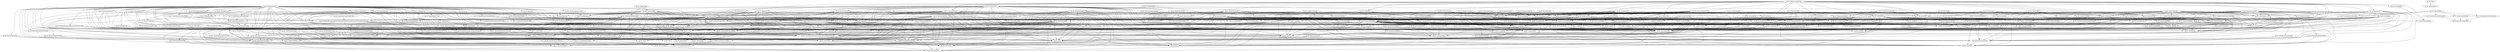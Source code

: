 digraph G { 
"fg_009: PrescriptionItem" -> "fg_008: MedicationItem"; 
"fg_011: ServiceResponse" -> "fg_010: MissionTripItem"; 
"fg_019: PatientEncounterItem" -> "fg_001: PatientItem"; 
"fg_020: dateUtils" -> "fg_019: PatientEncounterItem"; 
"fg_021: StringUtils" -> "fg_020: dateUtils"; 
"fg_022: IUser" -> "fg_002: IRole"; 
"fg_023: MissionItem" -> "fg_010: MissionTripItem"; 
"fg_024: ISessionService" -> "fg_025: CurrentUser"; 
"fg_024: ISessionService" -> "fg_011: ServiceResponse"; 
"fg_025: CurrentUser" -> "fg_002: IRole"; 
"fg_026: IConceptService" -> "fg_011: ServiceResponse"; 
"fg_026: IConceptService" -> "fg_008: MedicationItem"; 
"fg_027: IConfigureService" -> "fg_003: ISystemSetting"; 
"fg_027: IConfigureService" -> "fg_011: ServiceResponse"; 
"fg_028: IInventoryService" -> "fg_011: ServiceResponse"; 
"fg_028: IInventoryService" -> "fg_008: MedicationItem"; 
"fg_029: IMedicationService" -> "fg_011: ServiceResponse"; 
"fg_029: IMedicationService" -> "fg_009: PrescriptionItem"; 
"fg_029: IMedicationService" -> "fg_008: MedicationItem"; 
"fg_029: IMedicationService" -> "fg_007: MedicationAdministrationItem"; 
"fg_030: ResearchGraphDataModel" -> "fg_031: ResearchItemModel"; 
"fg_033: IResearchService" -> "fg_032: ResearchFilterItem"; 
"fg_033: IResearchService" -> "fg_011: ServiceResponse"; 
"fg_033: IResearchService" -> "fg_030: ResearchGraphDataModel"; 
"fg_034: ResearchResultSetItem" -> "fg_035: ResearchResultItem"; 
"fg_036: IRoleService" -> "fg_011: ServiceResponse"; 
"fg_036: IRoleService" -> "fg_002: IRole"; 
"fg_037: ISearchService" -> "fg_011: ServiceResponse"; 
"fg_038: TabItem" -> "fg_016: TabFieldItem"; 
"fg_039: EditViewModelPost" -> "fg_016: TabFieldItem"; 
"fg_039: EditViewModelPost" -> "fg_009: PrescriptionItem"; 
"fg_039: EditViewModelPost" -> "fg_014: ProblemItem"; 
"fg_040: IPhotoService" -> "fg_019: PatientEncounterItem"; 
"fg_040: IPhotoService" -> "fg_011: ServiceResponse"; 
"fg_040: IPhotoService" -> "fg_013: PhotoItem"; 
"fg_040: IPhotoService" -> "fg_039: EditViewModelPost"; 
"fg_041: AbstractMultiMap" -> "fg_021: StringUtils"; 
"fg_042: User,IMissionTeam,MissionTeam,IMissionTrip,MissionTrip" -> "fg_047: MissionCity"; 
"fg_042: User,IMissionTeam,MissionTeam,IMissionTrip,MissionTrip" -> "fg_045: Role"; 
"fg_042: User,IMissionTeam,MissionTeam,IMissionTrip,MissionTrip" -> "fg_044: IMissionCity"; 
"fg_042: User,IMissionTeam,MissionTeam,IMissionTrip,MissionTrip" -> "fg_022: IUser"; 
"fg_042: User,IMissionTeam,MissionTeam,IMissionTrip,MissionTrip" -> "fg_002: IRole"; 
"fg_044: IMissionCity" -> "fg_043: IMissionCountry"; 
"fg_045: Role" -> "fg_002: IRole"; 
"fg_046: MissionCountry" -> "fg_043: IMissionCountry"; 
"fg_047: MissionCity" -> "fg_046: MissionCountry"; 
"fg_047: MissionCity" -> "fg_044: IMissionCity"; 
"fg_047: MissionCity" -> "fg_043: IMissionCountry"; 
"fg_048: IUserService" -> "fg_049: UserItem"; 
"fg_048: IUserService" -> "fg_011: ServiceResponse"; 
"fg_048: IUserService" -> "fg_022: IUser"; 
"fg_048: IUserService" -> "fg_002: IRole"; 
"fg_050: ITabService" -> "fg_038: TabItem"; 
"fg_050: ITabService" -> "fg_016: TabFieldItem"; 
"fg_050: ITabService" -> "fg_011: ServiceResponse"; 
"fg_050: ITabService" -> "fg_051: TabFieldMultiMap"; 
"fg_051: TabFieldMultiMap" -> "fg_016: TabFieldItem"; 
"fg_051: TabFieldMultiMap" -> "fg_021: StringUtils"; 
"fg_051: TabFieldMultiMap" -> "fg_041: AbstractMultiMap"; 
"fg_052: VitalMultiMap" -> "fg_041: AbstractMultiMap"; 
"fg_053: IVitalService" -> "fg_017: VitalItem"; 
"fg_053: IVitalService" -> "fg_011: ServiceResponse"; 
"fg_053: IVitalService" -> "fg_052: VitalMultiMap"; 
"fg_055: IPatient,ChiefComplaint,Patient,PatientEncounter,IPatientEncounter,IChiefComplaint" -> "fg_058: PatientAgeClassification"; 
"fg_055: IPatient,ChiefComplaint,Patient,PatientEncounter,IPatientEncounter,IChiefComplaint" -> "fg_042: User,IMissionTeam,MissionTeam,IMissionTrip,MissionTrip"; 
"fg_055: IPatient,ChiefComplaint,Patient,PatientEncounter,IPatientEncounter,IChiefComplaint" -> "fg_054: IPatientAgeClassification"; 
"fg_055: IPatient,ChiefComplaint,Patient,PatientEncounter,IPatientEncounter,IChiefComplaint" -> "fg_056: IPhoto"; 
"fg_055: IPatient,ChiefComplaint,Patient,PatientEncounter,IPatientEncounter,IChiefComplaint" -> "fg_022: IUser"; 
"fg_055: IPatient,ChiefComplaint,Patient,PatientEncounter,IPatientEncounter,IChiefComplaint" -> "fg_057: Photo"; 
"fg_057: Photo" -> "fg_056: IPhoto"; 
"fg_058: PatientAgeClassification" -> "fg_054: IPatientAgeClassification"; 
"fg_061: IMissionTripService" -> "fg_042: User,IMissionTeam,MissionTeam,IMissionTrip,MissionTrip"; 
"fg_061: IMissionTripService" -> "fg_011: ServiceResponse"; 
"fg_061: IMissionTripService" -> "fg_059: TripItem"; 
"fg_061: IMissionTripService" -> "fg_060: TeamItem"; 
"fg_062: AllowedRoles" -> "fg_063: AllowedRolesAction"; 
"fg_063: AllowedRolesAction" -> "fg_048: IUserService"; 
"fg_063: AllowedRolesAction" -> "fg_002: IRole"; 
"fg_068: IMedicationInventory,Medication,MedicationInventory,IMedication" -> "fg_076: MedicationGenericStrength"; 
"fg_068: IMedicationInventory,Medication,MedicationInventory,IMedication" -> "fg_042: User,IMissionTeam,MissionTeam,IMissionTrip,MissionTrip"; 
"fg_068: IMedicationInventory,Medication,MedicationInventory,IMedication" -> "fg_073: IMedicationGenericStrength"; 
"fg_068: IMedicationInventory,Medication,MedicationInventory,IMedication" -> "fg_077: ConceptMedicationForm"; 
"fg_068: IMedicationInventory,Medication,MedicationInventory,IMedication" -> "fg_066: IConceptMedicationForm"; 
"fg_069: IPatientPrescription,PatientPrescriptionReplacement,PatientPrescription,IPatientPrescriptionReplacement" -> "fg_067: IPatientPrescriptionReplacementReason"; 
"fg_069: IPatientPrescription,PatientPrescriptionReplacement,PatientPrescription,IPatientPrescriptionReplacement" -> "fg_070: PatientPrescriptionReplacementReason"; 
"fg_069: IPatientPrescription,PatientPrescriptionReplacement,PatientPrescription,IPatientPrescriptionReplacement" -> "fg_078: ConceptPrescriptionAdministration"; 
"fg_069: IPatientPrescription,PatientPrescriptionReplacement,PatientPrescription,IPatientPrescriptionReplacement" -> "fg_042: User,IMissionTeam,MissionTeam,IMissionTrip,MissionTrip"; 
"fg_069: IPatientPrescription,PatientPrescriptionReplacement,PatientPrescription,IPatientPrescriptionReplacement" -> "fg_065: IConceptPrescriptionAdministration"; 
"fg_069: IPatientPrescription,PatientPrescriptionReplacement,PatientPrescription,IPatientPrescriptionReplacement" -> "fg_068: IMedicationInventory,Medication,MedicationInventory,IMedication"; 
"fg_069: IPatientPrescription,PatientPrescriptionReplacement,PatientPrescription,IPatientPrescriptionReplacement" -> "fg_055: IPatient,ChiefComplaint,Patient,PatientEncounter,IPatientEncounter,IChiefComplaint"; 
"fg_069: IPatientPrescription,PatientPrescriptionReplacement,PatientPrescription,IPatientPrescriptionReplacement" -> "fg_022: IUser"; 
"fg_070: PatientPrescriptionReplacementReason" -> "fg_067: IPatientPrescriptionReplacementReason"; 
"fg_073: IMedicationGenericStrength" -> "fg_072: IConceptMedicationUnit"; 
"fg_073: IMedicationGenericStrength" -> "fg_071: IMedicationGeneric"; 
"fg_074: ConceptMedicationUnit" -> "fg_072: IConceptMedicationUnit"; 
"fg_075: MedicationGeneric" -> "fg_071: IMedicationGeneric"; 
"fg_076: MedicationGenericStrength" -> "fg_072: IConceptMedicationUnit"; 
"fg_076: MedicationGenericStrength" -> "fg_074: ConceptMedicationUnit"; 
"fg_076: MedicationGenericStrength" -> "fg_073: IMedicationGenericStrength"; 
"fg_076: MedicationGenericStrength" -> "fg_075: MedicationGeneric"; 
"fg_076: MedicationGenericStrength" -> "fg_071: IMedicationGeneric"; 
"fg_077: ConceptMedicationForm" -> "fg_066: IConceptMedicationForm"; 
"fg_078: ConceptPrescriptionAdministration" -> "fg_065: IConceptPrescriptionAdministration"; 
"fg_081: ITab,ITabField,Tab,TabField" -> "fg_080: ITabFieldSize"; 
"fg_081: ITab,ITabField,Tab,TabField" -> "fg_086: TabFieldType"; 
"fg_081: ITab,ITabField,Tab,TabField" -> "fg_082: ITabFieldType"; 
"fg_081: ITab,ITabField,Tab,TabField" -> "fg_083: TabFieldSize"; 
"fg_083: TabFieldSize" -> "fg_080: ITabFieldSize"; 
"fg_084: IPatientEncounterTabField" -> "fg_081: ITab,ITabField,Tab,TabField"; 
"fg_084: IPatientEncounterTabField" -> "fg_042: User,IMissionTeam,MissionTeam,IMissionTrip,MissionTrip"; 
"fg_084: IPatientEncounterTabField" -> "fg_055: IPatient,ChiefComplaint,Patient,PatientEncounter,IPatientEncounter,IChiefComplaint"; 
"fg_085: PatientEncounterTabField" -> "fg_084: IPatientEncounterTabField"; 
"fg_085: PatientEncounterTabField" -> "fg_081: ITab,ITabField,Tab,TabField"; 
"fg_085: PatientEncounterTabField" -> "fg_042: User,IMissionTeam,MissionTeam,IMissionTrip,MissionTrip"; 
"fg_085: PatientEncounterTabField" -> "fg_055: IPatient,ChiefComplaint,Patient,PatientEncounter,IPatientEncounter,IChiefComplaint"; 
"fg_086: TabFieldType" -> "fg_082: ITabFieldType"; 
"fg_087: LogicDoer" -> "fg_020: dateUtils"; 
"fg_087: LogicDoer" -> "fg_055: IPatient,ChiefComplaint,Patient,PatientEncounter,IPatientEncounter,IChiefComplaint"; 
"fg_088: IPatientService" -> "fg_011: ServiceResponse"; 
"fg_088: IPatientService" -> "fg_001: PatientItem"; 
"fg_088: IPatientService" -> "fg_055: IPatient,ChiefComplaint,Patient,PatientEncounter,IPatientEncounter,IChiefComplaint"; 
"fg_089: ILoginAttempt" -> "fg_042: User,IMissionTeam,MissionTeam,IMissionTrip,MissionTrip"; 
"fg_089: ILoginAttempt" -> "fg_022: IUser"; 
"fg_090: IUserRepository" -> "fg_089: ILoginAttempt"; 
"fg_090: IUserRepository" -> "fg_022: IUser"; 
"fg_090: IUserRepository" -> "fg_002: IRole"; 
"fg_091: IPatientEncounterVital" -> "fg_079: IVital"; 
"fg_092: IResearchEncounter,IResearchEncounterVital,ResearchEncounter,ResearchEncounterVital" -> "fg_058: PatientAgeClassification"; 
"fg_092: IResearchEncounter,IResearchEncounterVital,ResearchEncounter,ResearchEncounterVital" -> "fg_079: IVital"; 
"fg_092: IResearchEncounter,IResearchEncounterVital,ResearchEncounter,ResearchEncounterVital" -> "fg_042: User,IMissionTeam,MissionTeam,IMissionTrip,MissionTrip"; 
"fg_092: IResearchEncounter,IResearchEncounterVital,ResearchEncounter,ResearchEncounterVital" -> "fg_054: IPatientAgeClassification"; 
"fg_092: IResearchEncounter,IResearchEncounterVital,ResearchEncounter,ResearchEncounterVital" -> "fg_069: IPatientPrescription,PatientPrescriptionReplacement,PatientPrescription,IPatientPrescriptionReplacement"; 
"fg_092: IResearchEncounter,IResearchEncounterVital,ResearchEncounter,ResearchEncounterVital" -> "fg_022: IUser"; 
"fg_092: IResearchEncounter,IResearchEncounterVital,ResearchEncounter,ResearchEncounterVital" -> "fg_055: IPatient,ChiefComplaint,Patient,PatientEncounter,IPatientEncounter,IChiefComplaint"; 
"fg_092: IResearchEncounter,IResearchEncounterVital,ResearchEncounter,ResearchEncounterVital" -> "fg_093: Vital"; 
"fg_093: Vital" -> "fg_079: IVital"; 
"fg_094: IEncounterService" -> "fg_084: IPatientEncounterTabField"; 
"fg_094: IEncounterService" -> "fg_019: PatientEncounterItem"; 
"fg_094: IEncounterService" -> "fg_085: PatientEncounterTabField"; 
"fg_094: IEncounterService" -> "fg_011: ServiceResponse"; 
"fg_094: IEncounterService" -> "fg_055: IPatient,ChiefComplaint,Patient,PatientEncounter,IPatientEncounter,IChiefComplaint"; 
"fg_095: IDataModelMapper" -> "fg_084: IPatientEncounterTabField"; 
"fg_095: IDataModelMapper" -> "fg_081: ITab,ITabField,Tab,TabField"; 
"fg_095: IDataModelMapper" -> "fg_073: IMedicationGenericStrength"; 
"fg_095: IDataModelMapper" -> "fg_044: IMissionCity"; 
"fg_095: IDataModelMapper" -> "fg_066: IConceptMedicationForm"; 
"fg_095: IDataModelMapper" -> "fg_043: IMissionCountry"; 
"fg_095: IDataModelMapper" -> "fg_071: IMedicationGeneric"; 
"fg_095: IDataModelMapper" -> "fg_055: IPatient,ChiefComplaint,Patient,PatientEncounter,IPatientEncounter,IChiefComplaint"; 
"fg_095: IDataModelMapper" -> "fg_022: IUser"; 
"fg_095: IDataModelMapper" -> "fg_091: IPatientEncounterVital"; 
"fg_095: IDataModelMapper" -> "fg_042: User,IMissionTeam,MissionTeam,IMissionTrip,MissionTrip"; 
"fg_095: IDataModelMapper" -> "fg_056: IPhoto"; 
"fg_095: IDataModelMapper" -> "fg_069: IPatientPrescription,PatientPrescriptionReplacement,PatientPrescription,IPatientPrescriptionReplacement"; 
"fg_095: IDataModelMapper" -> "fg_068: IMedicationInventory,Medication,MedicationInventory,IMedication"; 
"fg_095: IDataModelMapper" -> "fg_002: IRole"; 
"fg_096: SystemSetting" -> "fg_003: ISystemSetting"; 
"fg_097: PatientEncounterVital" -> "fg_079: IVital"; 
"fg_097: PatientEncounterVital" -> "fg_091: IPatientEncounterVital"; 
"fg_097: PatientEncounterVital" -> "fg_093: Vital"; 
"fg_098: PatientEncounterPhoto" -> "fg_099: IPatientEncounterPhoto"; 
"fg_100: ConceptMedicationGeneric" -> "fg_071: IMedicationGeneric"; 
"fg_101: ConceptMedicationGenericStrength" -> "fg_072: IConceptMedicationUnit"; 
"fg_101: ConceptMedicationGenericStrength" -> "fg_074: ConceptMedicationUnit"; 
"fg_101: ConceptMedicationGenericStrength" -> "fg_073: IMedicationGenericStrength"; 
"fg_101: ConceptMedicationGenericStrength" -> "fg_071: IMedicationGeneric"; 
"fg_101: ConceptMedicationGenericStrength" -> "fg_100: ConceptMedicationGeneric"; 
"fg_102: ConceptMedication" -> "fg_101: ConceptMedicationGenericStrength"; 
"fg_102: ConceptMedication" -> "fg_073: IMedicationGenericStrength"; 
"fg_102: ConceptMedication" -> "fg_077: ConceptMedicationForm"; 
"fg_102: ConceptMedication" -> "fg_066: IConceptMedicationForm"; 
"fg_102: ConceptMedication" -> "fg_068: IMedicationInventory,Medication,MedicationInventory,IMedication"; 
"fg_103: QueryProvider" -> "fg_047: MissionCity"; 
"fg_103: QueryProvider" -> "fg_046: MissionCountry"; 
"fg_103: QueryProvider" -> "fg_098: PatientEncounterPhoto"; 
"fg_103: QueryProvider" -> "fg_081: ITab,ITabField,Tab,TabField"; 
"fg_103: QueryProvider" -> "fg_074: ConceptMedicationUnit"; 
"fg_103: QueryProvider" -> "fg_096: SystemSetting"; 
"fg_103: QueryProvider" -> "fg_075: MedicationGeneric"; 
"fg_103: QueryProvider" -> "fg_055: IPatient,ChiefComplaint,Patient,PatientEncounter,IPatientEncounter,IChiefComplaint"; 
"fg_103: QueryProvider" -> "fg_057: Photo"; 
"fg_103: QueryProvider" -> "fg_093: Vital"; 
"fg_103: QueryProvider" -> "fg_092: IResearchEncounter,IResearchEncounterVital,ResearchEncounter,ResearchEncounterVital"; 
"fg_103: QueryProvider" -> "fg_058: PatientAgeClassification"; 
"fg_103: QueryProvider" -> "fg_070: PatientPrescriptionReplacementReason"; 
"fg_103: QueryProvider" -> "fg_102: ConceptMedication"; 
"fg_103: QueryProvider" -> "fg_085: PatientEncounterTabField"; 
"fg_103: QueryProvider" -> "fg_042: User,IMissionTeam,MissionTeam,IMissionTrip,MissionTrip"; 
"fg_103: QueryProvider" -> "fg_045: Role"; 
"fg_103: QueryProvider" -> "fg_077: ConceptMedicationForm"; 
"fg_103: QueryProvider" -> "fg_069: IPatientPrescription,PatientPrescriptionReplacement,PatientPrescription,IPatientPrescriptionReplacement"; 
"fg_103: QueryProvider" -> "fg_086: TabFieldType"; 
"fg_103: QueryProvider" -> "fg_097: PatientEncounterVital"; 
"fg_103: QueryProvider" -> "fg_068: IMedicationInventory,Medication,MedicationInventory,IMedication"; 
"fg_103: QueryProvider" -> "fg_083: TabFieldSize"; 
"fg_104: ConceptDiagnosis" -> "fg_105: IConceptDiagnosis"; 
"fg_106: IPatientRepository" -> "fg_054: IPatientAgeClassification"; 
"fg_106: IPatientRepository" -> "fg_055: IPatient,ChiefComplaint,Patient,PatientEncounter,IPatientEncounter,IChiefComplaint"; 
"fg_109: SessionService" -> "fg_048: IUserService"; 
"fg_109: SessionService" -> "fg_005: IPasswordEncryptor"; 
"fg_109: SessionService" -> "fg_024: ISessionService"; 
"fg_109: SessionService" -> "fg_025: CurrentUser"; 
"fg_109: SessionService" -> "fg_042: User,IMissionTeam,MissionTeam,IMissionTrip,MissionTrip"; 
"fg_109: SessionService" -> "fg_011: ServiceResponse"; 
"fg_109: SessionService" -> "fg_061: IMissionTripService"; 
"fg_109: SessionService" -> "fg_108: ISessionHelper"; 
"fg_109: SessionService" -> "fg_090: IUserRepository"; 
"fg_109: SessionService" -> "fg_095: IDataModelMapper"; 
"fg_109: SessionService" -> "fg_022: IUser"; 
"fg_110: IItemModelMapper" -> "fg_049: UserItem"; 
"fg_110: IItemModelMapper" -> "fg_017: VitalItem"; 
"fg_110: IItemModelMapper" -> "fg_019: PatientEncounterItem"; 
"fg_110: IItemModelMapper" -> "fg_009: PrescriptionItem"; 
"fg_110: IItemModelMapper" -> "fg_013: PhotoItem"; 
"fg_110: IItemModelMapper" -> "fg_012: NoteItem"; 
"fg_110: IItemModelMapper" -> "fg_001: PatientItem"; 
"fg_110: IItemModelMapper" -> "fg_014: ProblemItem"; 
"fg_110: IItemModelMapper" -> "fg_022: IUser"; 
"fg_110: IItemModelMapper" -> "fg_055: IPatient,ChiefComplaint,Patient,PatientEncounter,IPatientEncounter,IChiefComplaint"; 
"fg_110: IItemModelMapper" -> "fg_023: MissionItem"; 
"fg_110: IItemModelMapper" -> "fg_016: TabFieldItem"; 
"fg_110: IItemModelMapper" -> "fg_038: TabItem"; 
"fg_110: IItemModelMapper" -> "fg_042: User,IMissionTeam,MissionTeam,IMissionTrip,MissionTrip"; 
"fg_110: IItemModelMapper" -> "fg_006: CityItem"; 
"fg_110: IItemModelMapper" -> "fg_008: MedicationItem"; 
"fg_110: IItemModelMapper" -> "fg_010: MissionTripItem"; 
"fg_110: IItemModelMapper" -> "fg_059: TripItem"; 
"fg_110: IItemModelMapper" -> "fg_065: IConceptPrescriptionAdministration"; 
"fg_110: IItemModelMapper" -> "fg_060: TeamItem"; 
"fg_110: IItemModelMapper" -> "fg_015: SettingItem"; 
"fg_110: IItemModelMapper" -> "fg_068: IMedicationInventory,Medication,MedicationInventory,IMedication"; 
"fg_110: IItemModelMapper" -> "fg_007: MedicationAdministrationItem"; 
"fg_111: IMedicationRepository" -> "fg_072: IConceptMedicationUnit"; 
"fg_111: IMedicationRepository" -> "fg_066: IConceptMedicationForm"; 
"fg_111: IMedicationRepository" -> "fg_071: IMedicationGeneric"; 
"fg_111: IMedicationRepository" -> "fg_068: IMedicationInventory,Medication,MedicationInventory,IMedication"; 
"fg_112: IEncounterRepository" -> "fg_055: IPatient,ChiefComplaint,Patient,PatientEncounter,IPatientEncounter,IChiefComplaint"; 
"fg_113: IPrescriptionRepository" -> "fg_067: IPatientPrescriptionReplacementReason"; 
"fg_113: IPrescriptionRepository" -> "fg_069: IPatientPrescription,PatientPrescriptionReplacement,PatientPrescription,IPatientPrescriptionReplacement"; 
"fg_113: IPrescriptionRepository" -> "fg_065: IConceptPrescriptionAdministration"; 
"fg_114: IPhotoRepository" -> "fg_056: IPhoto"; 
"fg_114: IPhotoRepository" -> "fg_099: IPatientEncounterPhoto"; 
"fg_116: BCryptPasswordEncryptor" -> "fg_005: IPasswordEncryptor"; 
"fg_117: SendLocationDataTask" -> "fg_115: InternetConnectionUtil"; 
"fg_118: MaintainReverseSshTunnelTask" -> "fg_115: InternetConnectionUtil"; 
"fg_119: CheckInternetConnectionTask" -> "fg_115: InternetConnectionUtil"; 
"fg_120: UtilitiesModule" -> "fg_116: BCryptPasswordEncryptor"; 
"fg_120: UtilitiesModule" -> "fg_118: MaintainReverseSshTunnelTask"; 
"fg_120: UtilitiesModule" -> "fg_005: IPasswordEncryptor"; 
"fg_120: UtilitiesModule" -> "fg_117: SendLocationDataTask"; 
"fg_120: UtilitiesModule" -> "fg_119: CheckInternetConnectionTask"; 
"fg_123: LocaleUnitConverter" -> "fg_017: VitalItem"; 
"fg_123: LocaleUnitConverter" -> "fg_041: AbstractMultiMap"; 
"fg_123: LocaleUnitConverter" -> "fg_052: VitalMultiMap"; 
"fg_123: LocaleUnitConverter" -> "fg_001: PatientItem"; 
"fg_125: Feedback" -> "fg_124: IFeedback"; 
"fg_126: UserService" -> "fg_049: UserItem"; 
"fg_126: UserService" -> "fg_048: IUserService"; 
"fg_126: UserService" -> "fg_124: IFeedback"; 
"fg_126: UserService" -> "fg_021: StringUtils"; 
"fg_126: UserService" -> "fg_020: dateUtils"; 
"fg_126: UserService" -> "fg_022: IUser"; 
"fg_126: UserService" -> "fg_125: Feedback"; 
"fg_126: UserService" -> "fg_110: IItemModelMapper"; 
"fg_126: UserService" -> "fg_005: IPasswordEncryptor"; 
"fg_126: UserService" -> "fg_011: ServiceResponse"; 
"fg_126: UserService" -> "fg_069: IPatientPrescription,PatientPrescriptionReplacement,PatientPrescription,IPatientPrescriptionReplacement"; 
"fg_126: UserService" -> "fg_090: IUserRepository"; 
"fg_126: UserService" -> "fg_095: IDataModelMapper"; 
"fg_126: UserService" -> "fg_107: IRepository"; 
"fg_126: UserService" -> "fg_002: IRole"; 
"fg_127: InventoryService" -> "fg_128: InventoryExportItem"; 
"fg_127: InventoryService" -> "fg_020: dateUtils"; 
"fg_127: InventoryService" -> "fg_121: GsonFlattener"; 
"fg_127: InventoryService" -> "fg_111: IMedicationRepository"; 
"fg_127: InventoryService" -> "fg_028: IInventoryService"; 
"fg_127: InventoryService" -> "fg_022: IUser"; 
"fg_127: InventoryService" -> "fg_122: CSVWriterGson"; 
"fg_127: InventoryService" -> "fg_110: IItemModelMapper"; 
"fg_127: InventoryService" -> "fg_011: ServiceResponse"; 
"fg_127: InventoryService" -> "fg_008: MedicationItem"; 
"fg_127: InventoryService" -> "fg_090: IUserRepository"; 
"fg_127: InventoryService" -> "fg_095: IDataModelMapper"; 
"fg_127: InventoryService" -> "fg_068: IMedicationInventory,Medication,MedicationInventory,IMedication"; 
"fg_128: InventoryExportItem" -> "fg_008: MedicationItem"; 
"fg_129: SessionHelper" -> "fg_108: ISessionHelper"; 
"fg_130: VitalService" -> "fg_017: VitalItem"; 
"fg_130: VitalService" -> "fg_096: SystemSetting"; 
"fg_130: VitalService" -> "fg_003: ISystemSetting"; 
"fg_130: VitalService" -> "fg_123: LocaleUnitConverter"; 
"fg_130: VitalService" -> "fg_052: VitalMultiMap"; 
"fg_130: VitalService" -> "fg_103: QueryProvider"; 
"fg_130: VitalService" -> "fg_020: dateUtils"; 
"fg_130: VitalService" -> "fg_093: Vital"; 
"fg_130: VitalService" -> "fg_091: IPatientEncounterVital"; 
"fg_130: VitalService" -> "fg_079: IVital"; 
"fg_130: VitalService" -> "fg_110: IItemModelMapper"; 
"fg_130: VitalService" -> "fg_011: ServiceResponse"; 
"fg_130: VitalService" -> "fg_095: IDataModelMapper"; 
"fg_130: VitalService" -> "fg_107: IRepository"; 
"fg_130: VitalService" -> "fg_097: PatientEncounterVital"; 
"fg_130: VitalService" -> "fg_053: IVitalService"; 
"fg_131: TabService" -> "fg_084: IPatientEncounterTabField"; 
"fg_131: TabService" -> "fg_081: ITab,ITabField,Tab,TabField"; 
"fg_131: TabService" -> "fg_021: StringUtils"; 
"fg_131: TabService" -> "fg_103: QueryProvider"; 
"fg_131: TabService" -> "fg_020: dateUtils"; 
"fg_131: TabService" -> "fg_055: IPatient,ChiefComplaint,Patient,PatientEncounter,IPatientEncounter,IChiefComplaint"; 
"fg_131: TabService" -> "fg_051: TabFieldMultiMap"; 
"fg_131: TabService" -> "fg_080: ITabFieldSize"; 
"fg_131: TabService" -> "fg_016: TabFieldItem"; 
"fg_131: TabService" -> "fg_038: TabItem"; 
"fg_131: TabService" -> "fg_050: ITabService"; 
"fg_131: TabService" -> "fg_110: IItemModelMapper"; 
"fg_131: TabService" -> "fg_085: PatientEncounterTabField"; 
"fg_131: TabService" -> "fg_011: ServiceResponse"; 
"fg_131: TabService" -> "fg_086: TabFieldType"; 
"fg_131: TabService" -> "fg_082: ITabFieldType"; 
"fg_131: TabService" -> "fg_095: IDataModelMapper"; 
"fg_131: TabService" -> "fg_107: IRepository"; 
"fg_131: TabService" -> "fg_083: TabFieldSize"; 
"fg_132: SearchService" -> "fg_047: MissionCity"; 
"fg_132: SearchService" -> "fg_019: PatientEncounterItem"; 
"fg_132: SearchService" -> "fg_003: ISystemSetting"; 
"fg_132: SearchService" -> "fg_021: StringUtils"; 
"fg_132: SearchService" -> "fg_123: LocaleUnitConverter"; 
"fg_132: SearchService" -> "fg_103: QueryProvider"; 
"fg_132: SearchService" -> "fg_044: IMissionCity"; 
"fg_132: SearchService" -> "fg_043: IMissionCountry"; 
"fg_132: SearchService" -> "fg_001: PatientItem"; 
"fg_132: SearchService" -> "fg_055: IPatient,ChiefComplaint,Patient,PatientEncounter,IPatientEncounter,IChiefComplaint"; 
"fg_132: SearchService" -> "fg_113: IPrescriptionRepository"; 
"fg_132: SearchService" -> "fg_112: IEncounterRepository"; 
"fg_132: SearchService" -> "fg_042: User,IMissionTeam,MissionTeam,IMissionTrip,MissionTrip"; 
"fg_132: SearchService" -> "fg_006: CityItem"; 
"fg_132: SearchService" -> "fg_054: IPatientAgeClassification"; 
"fg_132: SearchService" -> "fg_037: ISearchService"; 
"fg_132: SearchService" -> "fg_133: QueryHelper"; 
"fg_132: SearchService" -> "fg_096: SystemSetting"; 
"fg_132: SearchService" -> "fg_009: PrescriptionItem"; 
"fg_132: SearchService" -> "fg_052: VitalMultiMap"; 
"fg_132: SearchService" -> "fg_028: IInventoryService"; 
"fg_132: SearchService" -> "fg_022: IUser"; 
"fg_132: SearchService" -> "fg_091: IPatientEncounterVital"; 
"fg_132: SearchService" -> "fg_105: IConceptDiagnosis"; 
"fg_132: SearchService" -> "fg_104: ConceptDiagnosis"; 
"fg_132: SearchService" -> "fg_110: IItemModelMapper"; 
"fg_132: SearchService" -> "fg_011: ServiceResponse"; 
"fg_132: SearchService" -> "fg_008: MedicationItem"; 
"fg_132: SearchService" -> "fg_056: IPhoto"; 
"fg_132: SearchService" -> "fg_069: IPatientPrescription,PatientPrescriptionReplacement,PatientPrescription,IPatientPrescriptionReplacement"; 
"fg_132: SearchService" -> "fg_106: IPatientRepository"; 
"fg_132: SearchService" -> "fg_015: SettingItem"; 
"fg_132: SearchService" -> "fg_107: IRepository"; 
"fg_132: SearchService" -> "fg_068: IMedicationInventory,Medication,MedicationInventory,IMedication"; 
"fg_133: QueryHelper" -> "fg_047: MissionCity"; 
"fg_133: QueryHelper" -> "fg_044: IMissionCity"; 
"fg_133: QueryHelper" -> "fg_103: QueryProvider"; 
"fg_133: QueryHelper" -> "fg_107: IRepository"; 
"fg_133: QueryHelper" -> "fg_097: PatientEncounterVital"; 
"fg_133: QueryHelper" -> "fg_055: IPatient,ChiefComplaint,Patient,PatientEncounter,IPatientEncounter,IChiefComplaint"; 
"fg_133: QueryHelper" -> "fg_091: IPatientEncounterVital"; 
"fg_134: RoleService" -> "fg_036: IRoleService"; 
"fg_134: RoleService" -> "fg_011: ServiceResponse"; 
"fg_134: RoleService" -> "fg_090: IUserRepository"; 
"fg_134: RoleService" -> "fg_002: IRole"; 
"fg_136: ResearchService" -> "fg_032: ResearchFilterItem"; 
"fg_136: ResearchService" -> "fg_035: ResearchResultItem"; 
"fg_136: ResearchService" -> "fg_021: StringUtils"; 
"fg_136: ResearchService" -> "fg_043: IMissionCountry"; 
"fg_136: ResearchService" -> "fg_103: QueryProvider"; 
"fg_136: ResearchService" -> "fg_044: IMissionCity"; 
"fg_136: ResearchService" -> "fg_020: dateUtils"; 
"fg_136: ResearchService" -> "fg_055: IPatient,ChiefComplaint,Patient,PatientEncounter,IPatientEncounter,IChiefComplaint"; 
"fg_136: ResearchService" -> "fg_122: CSVWriterGson"; 
"fg_136: ResearchService" -> "fg_093: Vital"; 
"fg_136: ResearchService" -> "fg_092: IResearchEncounter,IResearchEncounterVital,ResearchEncounter,ResearchEncounterVital"; 
"fg_136: ResearchService" -> "fg_034: ResearchResultSetItem"; 
"fg_136: ResearchService" -> "fg_042: User,IMissionTeam,MissionTeam,IMissionTrip,MissionTrip"; 
"fg_136: ResearchService" -> "fg_085: PatientEncounterTabField"; 
"fg_136: ResearchService" -> "fg_135: ResearchExportItem"; 
"fg_136: ResearchService" -> "fg_087: LogicDoer"; 
"fg_136: ResearchService" -> "fg_084: IPatientEncounterTabField"; 
"fg_136: ResearchService" -> "fg_081: ITab,ITabField,Tab,TabField"; 
"fg_136: ResearchService" -> "fg_121: GsonFlattener"; 
"fg_136: ResearchService" -> "fg_079: IVital"; 
"fg_136: ResearchService" -> "fg_011: ServiceResponse"; 
"fg_136: ResearchService" -> "fg_069: IPatientPrescription,PatientPrescriptionReplacement,PatientPrescription,IPatientPrescriptionReplacement"; 
"fg_136: ResearchService" -> "fg_033: IResearchService"; 
"fg_136: ResearchService" -> "fg_107: IRepository"; 
"fg_136: ResearchService" -> "fg_068: IMedicationInventory,Medication,MedicationInventory,IMedication"; 
"fg_137: PhotoService" -> "fg_040: IPhotoService"; 
"fg_137: PhotoService" -> "fg_019: PatientEncounterItem"; 
"fg_137: PhotoService" -> "fg_013: PhotoItem"; 
"fg_137: PhotoService" -> "fg_021: StringUtils"; 
"fg_137: PhotoService" -> "fg_099: IPatientEncounterPhoto"; 
"fg_137: PhotoService" -> "fg_001: PatientItem"; 
"fg_137: PhotoService" -> "fg_114: IPhotoRepository"; 
"fg_137: PhotoService" -> "fg_055: IPatient,ChiefComplaint,Patient,PatientEncounter,IPatientEncounter,IChiefComplaint"; 
"fg_137: PhotoService" -> "fg_110: IItemModelMapper"; 
"fg_137: PhotoService" -> "fg_011: ServiceResponse"; 
"fg_137: PhotoService" -> "fg_039: EditViewModelPost"; 
"fg_137: PhotoService" -> "fg_056: IPhoto"; 
"fg_137: PhotoService" -> "fg_087: LogicDoer"; 
"fg_137: PhotoService" -> "fg_106: IPatientRepository"; 
"fg_138: PatientService" -> "fg_110: IItemModelMapper"; 
"fg_138: PatientService" -> "fg_011: ServiceResponse"; 
"fg_138: PatientService" -> "fg_054: IPatientAgeClassification"; 
"fg_138: PatientService" -> "fg_021: StringUtils"; 
"fg_138: PatientService" -> "fg_056: IPhoto"; 
"fg_138: PatientService" -> "fg_106: IPatientRepository"; 
"fg_138: PatientService" -> "fg_103: QueryProvider"; 
"fg_138: PatientService" -> "fg_001: PatientItem"; 
"fg_138: PatientService" -> "fg_095: IDataModelMapper"; 
"fg_138: PatientService" -> "fg_088: IPatientService"; 
"fg_138: PatientService" -> "fg_055: IPatient,ChiefComplaint,Patient,PatientEncounter,IPatientEncounter,IChiefComplaint"; 
"fg_139: MissionTripService" -> "fg_047: MissionCity"; 
"fg_139: MissionTripService" -> "fg_046: MissionCountry"; 
"fg_139: MissionTripService" -> "fg_021: StringUtils"; 
"fg_139: MissionTripService" -> "fg_061: IMissionTripService"; 
"fg_139: MissionTripService" -> "fg_043: IMissionCountry"; 
"fg_139: MissionTripService" -> "fg_103: QueryProvider"; 
"fg_139: MissionTripService" -> "fg_044: IMissionCity"; 
"fg_139: MissionTripService" -> "fg_022: IUser"; 
"fg_139: MissionTripService" -> "fg_023: MissionItem"; 
"fg_139: MissionTripService" -> "fg_110: IItemModelMapper"; 
"fg_139: MissionTripService" -> "fg_042: User,IMissionTeam,MissionTeam,IMissionTrip,MissionTrip"; 
"fg_139: MissionTripService" -> "fg_006: CityItem"; 
"fg_139: MissionTripService" -> "fg_011: ServiceResponse"; 
"fg_139: MissionTripService" -> "fg_010: MissionTripItem"; 
"fg_139: MissionTripService" -> "fg_090: IUserRepository"; 
"fg_139: MissionTripService" -> "fg_059: TripItem"; 
"fg_139: MissionTripService" -> "fg_095: IDataModelMapper"; 
"fg_139: MissionTripService" -> "fg_060: TeamItem"; 
"fg_139: MissionTripService" -> "fg_107: IRepository"; 
"fg_140: MedicationService" -> "fg_072: IConceptMedicationUnit"; 
"fg_140: MedicationService" -> "fg_009: PrescriptionItem"; 
"fg_140: MedicationService" -> "fg_073: IMedicationGenericStrength"; 
"fg_140: MedicationService" -> "fg_021: StringUtils"; 
"fg_140: MedicationService" -> "fg_066: IConceptMedicationForm"; 
"fg_140: MedicationService" -> "fg_020: dateUtils"; 
"fg_140: MedicationService" -> "fg_071: IMedicationGeneric"; 
"fg_140: MedicationService" -> "fg_111: IMedicationRepository"; 
"fg_140: MedicationService" -> "fg_022: IUser"; 
"fg_140: MedicationService" -> "fg_029: IMedicationService"; 
"fg_140: MedicationService" -> "fg_113: IPrescriptionRepository"; 
"fg_140: MedicationService" -> "fg_067: IPatientPrescriptionReplacementReason"; 
"fg_140: MedicationService" -> "fg_110: IItemModelMapper"; 
"fg_140: MedicationService" -> "fg_011: ServiceResponse"; 
"fg_140: MedicationService" -> "fg_008: MedicationItem"; 
"fg_140: MedicationService" -> "fg_069: IPatientPrescription,PatientPrescriptionReplacement,PatientPrescription,IPatientPrescriptionReplacement"; 
"fg_140: MedicationService" -> "fg_065: IConceptPrescriptionAdministration"; 
"fg_140: MedicationService" -> "fg_095: IDataModelMapper"; 
"fg_140: MedicationService" -> "fg_068: IMedicationInventory,Medication,MedicationInventory,IMedication"; 
"fg_140: MedicationService" -> "fg_007: MedicationAdministrationItem"; 
"fg_141: EncounterService" -> "fg_084: IPatientEncounterTabField"; 
"fg_141: EncounterService" -> "fg_049: UserItem"; 
"fg_141: EncounterService" -> "fg_081: ITab,ITabField,Tab,TabField"; 
"fg_141: EncounterService" -> "fg_019: PatientEncounterItem"; 
"fg_141: EncounterService" -> "fg_094: IEncounterService"; 
"fg_141: EncounterService" -> "fg_021: StringUtils"; 
"fg_141: EncounterService" -> "fg_103: QueryProvider"; 
"fg_141: EncounterService" -> "fg_012: NoteItem"; 
"fg_141: EncounterService" -> "fg_020: dateUtils"; 
"fg_141: EncounterService" -> "fg_014: ProblemItem"; 
"fg_141: EncounterService" -> "fg_055: IPatient,ChiefComplaint,Patient,PatientEncounter,IPatientEncounter,IChiefComplaint"; 
"fg_141: EncounterService" -> "fg_022: IUser"; 
"fg_141: EncounterService" -> "fg_080: ITabFieldSize"; 
"fg_141: EncounterService" -> "fg_016: TabFieldItem"; 
"fg_141: EncounterService" -> "fg_112: IEncounterRepository"; 
"fg_141: EncounterService" -> "fg_110: IItemModelMapper"; 
"fg_141: EncounterService" -> "fg_085: PatientEncounterTabField"; 
"fg_141: EncounterService" -> "fg_011: ServiceResponse"; 
"fg_141: EncounterService" -> "fg_054: IPatientAgeClassification"; 
"fg_141: EncounterService" -> "fg_106: IPatientRepository"; 
"fg_141: EncounterService" -> "fg_090: IUserRepository"; 
"fg_141: EncounterService" -> "fg_082: ITabFieldType"; 
"fg_141: EncounterService" -> "fg_095: IDataModelMapper"; 
"fg_141: EncounterService" -> "fg_107: IRepository"; 
"fg_142: ConfigureService" -> "fg_027: IConfigureService"; 
"fg_142: ConfigureService" -> "fg_096: SystemSetting"; 
"fg_142: ConfigureService" -> "fg_003: ISystemSetting"; 
"fg_142: ConfigureService" -> "fg_011: ServiceResponse"; 
"fg_142: ConfigureService" -> "fg_107: IRepository"; 
"fg_143: ConceptService" -> "fg_026: IConceptService"; 
"fg_143: ConceptService" -> "fg_110: IItemModelMapper"; 
"fg_143: ConceptService" -> "fg_011: ServiceResponse"; 
"fg_143: ConceptService" -> "fg_008: MedicationItem"; 
"fg_143: ConceptService" -> "fg_111: IMedicationRepository"; 
"fg_143: ConceptService" -> "fg_068: IMedicationInventory,Medication,MedicationInventory,IMedication"; 
"fg_144: BusinessLayerModule" -> "fg_040: IPhotoService"; 
"fg_144: BusinessLayerModule" -> "fg_109: SessionService"; 
"fg_144: BusinessLayerModule" -> "fg_139: MissionTripService"; 
"fg_144: BusinessLayerModule" -> "fg_131: TabService"; 
"fg_144: BusinessLayerModule" -> "fg_094: IEncounterService"; 
"fg_144: BusinessLayerModule" -> "fg_061: IMissionTripService"; 
"fg_144: BusinessLayerModule" -> "fg_134: RoleService"; 
"fg_144: BusinessLayerModule" -> "fg_143: ConceptService"; 
"fg_144: BusinessLayerModule" -> "fg_029: IMedicationService"; 
"fg_144: BusinessLayerModule" -> "fg_142: ConfigureService"; 
"fg_144: BusinessLayerModule" -> "fg_026: IConceptService"; 
"fg_144: BusinessLayerModule" -> "fg_050: ITabService"; 
"fg_144: BusinessLayerModule" -> "fg_024: ISessionService"; 
"fg_144: BusinessLayerModule" -> "fg_108: ISessionHelper"; 
"fg_144: BusinessLayerModule" -> "fg_126: UserService"; 
"fg_144: BusinessLayerModule" -> "fg_088: IPatientService"; 
"fg_144: BusinessLayerModule" -> "fg_037: ISearchService"; 
"fg_144: BusinessLayerModule" -> "fg_140: MedicationService"; 
"fg_144: BusinessLayerModule" -> "fg_027: IConfigureService"; 
"fg_144: BusinessLayerModule" -> "fg_132: SearchService"; 
"fg_144: BusinessLayerModule" -> "fg_048: IUserService"; 
"fg_144: BusinessLayerModule" -> "fg_036: IRoleService"; 
"fg_144: BusinessLayerModule" -> "fg_130: VitalService"; 
"fg_144: BusinessLayerModule" -> "fg_028: IInventoryService"; 
"fg_144: BusinessLayerModule" -> "fg_136: ResearchService"; 
"fg_144: BusinessLayerModule" -> "fg_127: InventoryService"; 
"fg_144: BusinessLayerModule" -> "fg_137: PhotoService"; 
"fg_144: BusinessLayerModule" -> "fg_141: EncounterService"; 
"fg_144: BusinessLayerModule" -> "fg_138: PatientService"; 
"fg_144: BusinessLayerModule" -> "fg_129: SessionHelper"; 
"fg_144: BusinessLayerModule" -> "fg_033: IResearchService"; 
"fg_144: BusinessLayerModule" -> "fg_053: IVitalService"; 
"fg_145: MedicationDatabaseSeeder" -> "fg_072: IConceptMedicationUnit"; 
"fg_145: MedicationDatabaseSeeder" -> "fg_101: ConceptMedicationGenericStrength"; 
"fg_145: MedicationDatabaseSeeder" -> "fg_074: ConceptMedicationUnit"; 
"fg_145: MedicationDatabaseSeeder" -> "fg_073: IMedicationGenericStrength"; 
"fg_145: MedicationDatabaseSeeder" -> "fg_066: IConceptMedicationForm"; 
"fg_145: MedicationDatabaseSeeder" -> "fg_071: IMedicationGeneric"; 
"fg_145: MedicationDatabaseSeeder" -> "fg_100: ConceptMedicationGeneric"; 
"fg_145: MedicationDatabaseSeeder" -> "fg_078: ConceptPrescriptionAdministration"; 
"fg_145: MedicationDatabaseSeeder" -> "fg_102: ConceptMedication"; 
"fg_145: MedicationDatabaseSeeder" -> "fg_077: ConceptMedicationForm"; 
"fg_145: MedicationDatabaseSeeder" -> "fg_065: IConceptPrescriptionAdministration"; 
"fg_145: MedicationDatabaseSeeder" -> "fg_107: IRepository"; 
"fg_145: MedicationDatabaseSeeder" -> "fg_068: IMedicationInventory,Medication,MedicationInventory,IMedication"; 
"fg_146: DatabaseSeeder" -> "fg_047: MissionCity"; 
"fg_146: DatabaseSeeder" -> "fg_046: MissionCountry"; 
"fg_146: DatabaseSeeder" -> "fg_003: ISystemSetting"; 
"fg_146: DatabaseSeeder" -> "fg_021: StringUtils"; 
"fg_146: DatabaseSeeder" -> "fg_103: QueryProvider"; 
"fg_146: DatabaseSeeder" -> "fg_044: IMissionCity"; 
"fg_146: DatabaseSeeder" -> "fg_043: IMissionCountry"; 
"fg_146: DatabaseSeeder" -> "fg_020: dateUtils"; 
"fg_146: DatabaseSeeder" -> "fg_093: Vital"; 
"fg_146: DatabaseSeeder" -> "fg_042: User,IMissionTeam,MissionTeam,IMissionTrip,MissionTrip"; 
"fg_146: DatabaseSeeder" -> "fg_054: IPatientAgeClassification"; 
"fg_146: DatabaseSeeder" -> "fg_082: ITabFieldType"; 
"fg_146: DatabaseSeeder" -> "fg_083: TabFieldSize"; 
"fg_146: DatabaseSeeder" -> "fg_002: IRole"; 
"fg_146: DatabaseSeeder" -> "fg_081: ITab,ITabField,Tab,TabField"; 
"fg_146: DatabaseSeeder" -> "fg_004: Roles"; 
"fg_146: DatabaseSeeder" -> "fg_096: SystemSetting"; 
"fg_146: DatabaseSeeder" -> "fg_080: ITabFieldSize"; 
"fg_146: DatabaseSeeder" -> "fg_105: IConceptDiagnosis"; 
"fg_146: DatabaseSeeder" -> "fg_104: ConceptDiagnosis"; 
"fg_146: DatabaseSeeder" -> "fg_079: IVital"; 
"fg_146: DatabaseSeeder" -> "fg_005: IPasswordEncryptor"; 
"fg_146: DatabaseSeeder" -> "fg_106: IPatientRepository"; 
"fg_146: DatabaseSeeder" -> "fg_086: TabFieldType"; 
"fg_146: DatabaseSeeder" -> "fg_090: IUserRepository"; 
"fg_146: DatabaseSeeder" -> "fg_107: IRepository"; 
"fg_147: SeederModule" -> "fg_146: DatabaseSeeder"; 
"fg_147: SeederModule" -> "fg_145: MedicationDatabaseSeeder"; 
"fg_149: Filters" -> "fg_148: ResearchFilter"; 
"fg_150: Repository" -> "fg_107: IRepository"; 
"fg_151: UserRepository" -> "fg_089: ILoginAttempt"; 
"fg_151: UserRepository" -> "fg_042: User,IMissionTeam,MissionTeam,IMissionTrip,MissionTrip"; 
"fg_151: UserRepository" -> "fg_021: StringUtils"; 
"fg_151: UserRepository" -> "fg_045: Role"; 
"fg_151: UserRepository" -> "fg_090: IUserRepository"; 
"fg_151: UserRepository" -> "fg_103: QueryProvider"; 
"fg_151: UserRepository" -> "fg_020: dateUtils"; 
"fg_151: UserRepository" -> "fg_022: IUser"; 
"fg_151: UserRepository" -> "fg_002: IRole"; 
"fg_152: PrescriptionRepository" -> "fg_067: IPatientPrescriptionReplacementReason"; 
"fg_152: PrescriptionRepository" -> "fg_070: PatientPrescriptionReplacementReason"; 
"fg_152: PrescriptionRepository" -> "fg_078: ConceptPrescriptionAdministration"; 
"fg_152: PrescriptionRepository" -> "fg_069: IPatientPrescription,PatientPrescriptionReplacement,PatientPrescription,IPatientPrescriptionReplacement"; 
"fg_152: PrescriptionRepository" -> "fg_065: IConceptPrescriptionAdministration"; 
"fg_152: PrescriptionRepository" -> "fg_103: QueryProvider"; 
"fg_152: PrescriptionRepository" -> "fg_095: IDataModelMapper"; 
"fg_152: PrescriptionRepository" -> "fg_113: IPrescriptionRepository"; 
"fg_153: PhotoRepository" -> "fg_098: PatientEncounterPhoto"; 
"fg_153: PhotoRepository" -> "fg_056: IPhoto"; 
"fg_153: PhotoRepository" -> "fg_021: StringUtils"; 
"fg_153: PhotoRepository" -> "fg_103: QueryProvider"; 
"fg_153: PhotoRepository" -> "fg_099: IPatientEncounterPhoto"; 
"fg_153: PhotoRepository" -> "fg_095: IDataModelMapper"; 
"fg_153: PhotoRepository" -> "fg_114: IPhotoRepository"; 
"fg_153: PhotoRepository" -> "fg_057: Photo"; 
"fg_154: PatientRepository" -> "fg_058: PatientAgeClassification"; 
"fg_154: PatientRepository" -> "fg_021: StringUtils"; 
"fg_154: PatientRepository" -> "fg_054: IPatientAgeClassification"; 
"fg_154: PatientRepository" -> "fg_106: IPatientRepository"; 
"fg_154: PatientRepository" -> "fg_103: QueryProvider"; 
"fg_154: PatientRepository" -> "fg_055: IPatient,ChiefComplaint,Patient,PatientEncounter,IPatientEncounter,IChiefComplaint"; 
"fg_155: MedicationRepository" -> "fg_102: ConceptMedication"; 
"fg_155: MedicationRepository" -> "fg_072: IConceptMedicationUnit"; 
"fg_155: MedicationRepository" -> "fg_074: ConceptMedicationUnit"; 
"fg_155: MedicationRepository" -> "fg_077: ConceptMedicationForm"; 
"fg_155: MedicationRepository" -> "fg_021: StringUtils"; 
"fg_155: MedicationRepository" -> "fg_103: QueryProvider"; 
"fg_155: MedicationRepository" -> "fg_075: MedicationGeneric"; 
"fg_155: MedicationRepository" -> "fg_066: IConceptMedicationForm"; 
"fg_155: MedicationRepository" -> "fg_095: IDataModelMapper"; 
"fg_155: MedicationRepository" -> "fg_071: IMedicationGeneric"; 
"fg_155: MedicationRepository" -> "fg_111: IMedicationRepository"; 
"fg_155: MedicationRepository" -> "fg_068: IMedicationInventory,Medication,MedicationInventory,IMedication"; 
"fg_156: VitalProvider" -> "fg_079: IVital"; 
"fg_156: VitalProvider" -> "fg_093: Vital"; 
"fg_157: UserProvider" -> "fg_042: User,IMissionTeam,MissionTeam,IMissionTrip,MissionTrip"; 
"fg_157: UserProvider" -> "fg_022: IUser"; 
"fg_158: TabProvider" -> "fg_081: ITab,ITabField,Tab,TabField"; 
"fg_159: TabFieldTypeProvider" -> "fg_086: TabFieldType"; 
"fg_159: TabFieldTypeProvider" -> "fg_082: ITabFieldType"; 
"fg_160: LoginAttemptProvider" -> "fg_161: LoginAttempt"; 
"fg_160: LoginAttemptProvider" -> "fg_089: ILoginAttempt"; 
"fg_161: LoginAttempt" -> "fg_089: ILoginAttempt"; 
"fg_161: LoginAttempt" -> "fg_042: User,IMissionTeam,MissionTeam,IMissionTrip,MissionTrip"; 
"fg_161: LoginAttempt" -> "fg_022: IUser"; 
"fg_162: TabFieldSizeProvider" -> "fg_080: ITabFieldSize"; 
"fg_162: TabFieldSizeProvider" -> "fg_083: TabFieldSize"; 
"fg_163: TabFieldProvider" -> "fg_081: ITab,ITabField,Tab,TabField"; 
"fg_164: SystemSettingProvider" -> "fg_003: ISystemSetting"; 
"fg_164: SystemSettingProvider" -> "fg_096: SystemSetting"; 
"fg_165: RoleProvider" -> "fg_045: Role"; 
"fg_165: RoleProvider" -> "fg_002: IRole"; 
"fg_166: ResearchEncounterProvider" -> "fg_092: IResearchEncounter,IResearchEncounterVital,ResearchEncounter,ResearchEncounterVital"; 
"fg_167: PhotoProvider" -> "fg_056: IPhoto"; 
"fg_167: PhotoProvider" -> "fg_057: Photo"; 
"fg_168: PatientProvider" -> "fg_055: IPatient,ChiefComplaint,Patient,PatientEncounter,IPatientEncounter,IChiefComplaint"; 
"fg_169: PatientPrescriptionReplacementReasonProvider" -> "fg_067: IPatientPrescriptionReplacementReason"; 
"fg_169: PatientPrescriptionReplacementReasonProvider" -> "fg_070: PatientPrescriptionReplacementReason"; 
"fg_170: PatientPrescriptionReplacementProvider" -> "fg_069: IPatientPrescription,PatientPrescriptionReplacement,PatientPrescription,IPatientPrescriptionReplacement"; 
"fg_171: PatientPrescriptionProvider" -> "fg_069: IPatientPrescription,PatientPrescriptionReplacement,PatientPrescription,IPatientPrescriptionReplacement"; 
"fg_172: PatientEncounterVitalProvider" -> "fg_097: PatientEncounterVital"; 
"fg_172: PatientEncounterVitalProvider" -> "fg_091: IPatientEncounterVital"; 
"fg_173: PatientEncounterTabFieldProvider" -> "fg_084: IPatientEncounterTabField"; 
"fg_173: PatientEncounterTabFieldProvider" -> "fg_085: PatientEncounterTabField"; 
"fg_174: PatientEncounterProvider" -> "fg_055: IPatient,ChiefComplaint,Patient,PatientEncounter,IPatientEncounter,IChiefComplaint"; 
"fg_175: PatientEncounterPhotoProvider" -> "fg_098: PatientEncounterPhoto"; 
"fg_175: PatientEncounterPhotoProvider" -> "fg_099: IPatientEncounterPhoto"; 
"fg_176: PatientAgeClassificationProvider" -> "fg_058: PatientAgeClassification"; 
"fg_176: PatientAgeClassificationProvider" -> "fg_054: IPatientAgeClassification"; 
"fg_177: MissionTripProvider" -> "fg_042: User,IMissionTeam,MissionTeam,IMissionTrip,MissionTrip"; 
"fg_178: MissionTeamProvider" -> "fg_042: User,IMissionTeam,MissionTeam,IMissionTrip,MissionTrip"; 
"fg_179: MissionCountryProvider" -> "fg_046: MissionCountry"; 
"fg_179: MissionCountryProvider" -> "fg_043: IMissionCountry"; 
"fg_180: MissionCityProvider" -> "fg_047: MissionCity"; 
"fg_180: MissionCityProvider" -> "fg_044: IMissionCity"; 
"fg_181: MedicationProvider" -> "fg_068: IMedicationInventory,Medication,MedicationInventory,IMedication"; 
"fg_182: MedicationInventoryProvider" -> "fg_068: IMedicationInventory,Medication,MedicationInventory,IMedication"; 
"fg_183: MedicationGenericStrengthProvider" -> "fg_076: MedicationGenericStrength"; 
"fg_184: MedicationGenericProvider" -> "fg_075: MedicationGeneric"; 
"fg_184: MedicationGenericProvider" -> "fg_071: IMedicationGeneric"; 
"fg_185: ConceptPrescriptionAdministrationProvider" -> "fg_078: ConceptPrescriptionAdministration"; 
"fg_185: ConceptPrescriptionAdministrationProvider" -> "fg_065: IConceptPrescriptionAdministration"; 
"fg_186: ConceptMedicationUnitProvider" -> "fg_074: ConceptMedicationUnit"; 
"fg_187: ConceptMedicationFormProvider" -> "fg_077: ConceptMedicationForm"; 
"fg_188: ConceptDiagnosisProvider" -> "fg_104: ConceptDiagnosis"; 
"fg_188: ConceptDiagnosisProvider" -> "fg_105: IConceptDiagnosis"; 
"fg_189: EncounterRepository" -> "fg_112: IEncounterRepository"; 
"fg_189: EncounterRepository" -> "fg_042: User,IMissionTeam,MissionTeam,IMissionTrip,MissionTrip"; 
"fg_189: EncounterRepository" -> "fg_054: IPatientAgeClassification"; 
"fg_189: EncounterRepository" -> "fg_103: QueryProvider"; 
"fg_189: EncounterRepository" -> "fg_020: dateUtils"; 
"fg_189: EncounterRepository" -> "fg_055: IPatient,ChiefComplaint,Patient,PatientEncounter,IPatientEncounter,IChiefComplaint"; 
"fg_189: EncounterRepository" -> "fg_022: IUser"; 
"fg_190: ChiefComplaintProvider" -> "fg_055: IPatient,ChiefComplaint,Patient,PatientEncounter,IPatientEncounter,IChiefComplaint"; 
"fg_191: DataLayerModule" -> "fg_184: MedicationGenericProvider"; 
"fg_191: DataLayerModule" -> "fg_186: ConceptMedicationUnitProvider"; 
"fg_191: DataLayerModule" -> "fg_164: SystemSettingProvider"; 
"fg_191: DataLayerModule" -> "fg_044: IMissionCity"; 
"fg_191: DataLayerModule" -> "fg_043: IMissionCountry"; 
"fg_191: DataLayerModule" -> "fg_071: IMedicationGeneric"; 
"fg_191: DataLayerModule" -> "fg_159: TabFieldTypeProvider"; 
"fg_191: DataLayerModule" -> "fg_167: PhotoProvider"; 
"fg_191: DataLayerModule" -> "fg_111: IMedicationRepository"; 
"fg_191: DataLayerModule" -> "fg_113: IPrescriptionRepository"; 
"fg_191: DataLayerModule" -> "fg_112: IEncounterRepository"; 
"fg_191: DataLayerModule" -> "fg_151: UserRepository"; 
"fg_191: DataLayerModule" -> "fg_169: PatientPrescriptionReplacementReasonProvider"; 
"fg_191: DataLayerModule" -> "fg_054: IPatientAgeClassification"; 
"fg_191: DataLayerModule" -> "fg_082: ITabFieldType"; 
"fg_191: DataLayerModule" -> "fg_176: PatientAgeClassificationProvider"; 
"fg_191: DataLayerModule" -> "fg_002: IRole"; 
"fg_191: DataLayerModule" -> "fg_084: IPatientEncounterTabField"; 
"fg_191: DataLayerModule" -> "fg_188: ConceptDiagnosisProvider"; 
"fg_191: DataLayerModule" -> "fg_180: MissionCityProvider"; 
"fg_191: DataLayerModule" -> "fg_155: MedicationRepository"; 
"fg_191: DataLayerModule" -> "fg_177: MissionTripProvider"; 
"fg_191: DataLayerModule" -> "fg_022: IUser"; 
"fg_191: DataLayerModule" -> "fg_170: PatientPrescriptionReplacementProvider"; 
"fg_191: DataLayerModule" -> "fg_173: PatientEncounterTabFieldProvider"; 
"fg_191: DataLayerModule" -> "fg_179: MissionCountryProvider"; 
"fg_191: DataLayerModule" -> "fg_187: ConceptMedicationFormProvider"; 
"fg_191: DataLayerModule" -> "fg_153: PhotoRepository"; 
"fg_191: DataLayerModule" -> "fg_079: IVital"; 
"fg_191: DataLayerModule" -> "fg_056: IPhoto"; 
"fg_191: DataLayerModule" -> "fg_069: IPatientPrescription,PatientPrescriptionReplacement,PatientPrescription,IPatientPrescriptionReplacement"; 
"fg_191: DataLayerModule" -> "fg_168: PatientProvider"; 
"fg_191: DataLayerModule" -> "fg_174: PatientEncounterProvider"; 
"fg_191: DataLayerModule" -> "fg_090: IUserRepository"; 
"fg_191: DataLayerModule" -> "fg_185: ConceptPrescriptionAdministrationProvider"; 
"fg_191: DataLayerModule" -> "fg_068: IMedicationInventory,Medication,MedicationInventory,IMedication"; 
"fg_191: DataLayerModule" -> "fg_183: MedicationGenericStrengthProvider"; 
"fg_191: DataLayerModule" -> "fg_156: VitalProvider"; 
"fg_191: DataLayerModule" -> "fg_072: IConceptMedicationUnit"; 
"fg_191: DataLayerModule" -> "fg_003: ISystemSetting"; 
"fg_191: DataLayerModule" -> "fg_073: IMedicationGenericStrength"; 
"fg_191: DataLayerModule" -> "fg_152: PrescriptionRepository"; 
"fg_191: DataLayerModule" -> "fg_175: PatientEncounterPhotoProvider"; 
"fg_191: DataLayerModule" -> "fg_066: IConceptMedicationForm"; 
"fg_191: DataLayerModule" -> "fg_114: IPhotoRepository"; 
"fg_191: DataLayerModule" -> "fg_055: IPatient,ChiefComplaint,Patient,PatientEncounter,IPatientEncounter,IChiefComplaint"; 
"fg_191: DataLayerModule" -> "fg_092: IResearchEncounter,IResearchEncounterVital,ResearchEncounter,ResearchEncounterVital"; 
"fg_191: DataLayerModule" -> "fg_171: PatientPrescriptionProvider"; 
"fg_191: DataLayerModule" -> "fg_158: TabProvider"; 
"fg_191: DataLayerModule" -> "fg_181: MedicationProvider"; 
"fg_191: DataLayerModule" -> "fg_162: TabFieldSizeProvider"; 
"fg_191: DataLayerModule" -> "fg_042: User,IMissionTeam,MissionTeam,IMissionTrip,MissionTrip"; 
"fg_191: DataLayerModule" -> "fg_190: ChiefComplaintProvider"; 
"fg_191: DataLayerModule" -> "fg_065: IConceptPrescriptionAdministration"; 
"fg_191: DataLayerModule" -> "fg_154: PatientRepository"; 
"fg_191: DataLayerModule" -> "fg_189: EncounterRepository"; 
"fg_191: DataLayerModule" -> "fg_165: RoleProvider"; 
"fg_191: DataLayerModule" -> "fg_163: TabFieldProvider"; 
"fg_191: DataLayerModule" -> "fg_081: ITab,ITabField,Tab,TabField"; 
"fg_191: DataLayerModule" -> "fg_178: MissionTeamProvider"; 
"fg_191: DataLayerModule" -> "fg_099: IPatientEncounterPhoto"; 
"fg_191: DataLayerModule" -> "fg_182: MedicationInventoryProvider"; 
"fg_191: DataLayerModule" -> "fg_160: LoginAttemptProvider"; 
"fg_191: DataLayerModule" -> "fg_091: IPatientEncounterVital"; 
"fg_191: DataLayerModule" -> "fg_080: ITabFieldSize"; 
"fg_191: DataLayerModule" -> "fg_105: IConceptDiagnosis"; 
"fg_191: DataLayerModule" -> "fg_067: IPatientPrescriptionReplacementReason"; 
"fg_191: DataLayerModule" -> "fg_089: ILoginAttempt"; 
"fg_191: DataLayerModule" -> "fg_150: Repository"; 
"fg_191: DataLayerModule" -> "fg_172: PatientEncounterVitalProvider"; 
"fg_191: DataLayerModule" -> "fg_157: UserProvider"; 
"fg_191: DataLayerModule" -> "fg_106: IPatientRepository"; 
"fg_191: DataLayerModule" -> "fg_107: IRepository"; 
"fg_191: DataLayerModule" -> "fg_166: ResearchEncounterProvider"; 
"fg_192: ResearchEncounterVitalProvider" -> "fg_092: IResearchEncounter,IResearchEncounterVital,ResearchEncounter,ResearchEncounterVital"; 
"fg_193: DataModelMapper" -> "fg_109: SessionService"; 
"fg_193: DataModelMapper" -> "fg_072: IConceptMedicationUnit"; 
"fg_193: DataModelMapper" -> "fg_073: IMedicationGenericStrength"; 
"fg_193: DataModelMapper" -> "fg_094: IEncounterService"; 
"fg_193: DataModelMapper" -> "fg_021: StringUtils"; 
"fg_193: DataModelMapper" -> "fg_044: IMissionCity"; 
"fg_193: DataModelMapper" -> "fg_043: IMissionCountry"; 
"fg_193: DataModelMapper" -> "fg_066: IConceptMedicationForm"; 
"fg_193: DataModelMapper" -> "fg_071: IMedicationGeneric"; 
"fg_193: DataModelMapper" -> "fg_020: dateUtils"; 
"fg_193: DataModelMapper" -> "fg_055: IPatient,ChiefComplaint,Patient,PatientEncounter,IPatientEncounter,IChiefComplaint"; 
"fg_193: DataModelMapper" -> "fg_024: ISessionService"; 
"fg_193: DataModelMapper" -> "fg_042: User,IMissionTeam,MissionTeam,IMissionTrip,MissionTrip"; 
"fg_193: DataModelMapper" -> "fg_065: IConceptPrescriptionAdministration"; 
"fg_193: DataModelMapper" -> "fg_082: ITabFieldType"; 
"fg_193: DataModelMapper" -> "fg_002: IRole"; 
"fg_193: DataModelMapper" -> "fg_084: IPatientEncounterTabField"; 
"fg_193: DataModelMapper" -> "fg_081: ITab,ITabField,Tab,TabField"; 
"fg_193: DataModelMapper" -> "fg_025: CurrentUser"; 
"fg_193: DataModelMapper" -> "fg_022: IUser"; 
"fg_193: DataModelMapper" -> "fg_091: IPatientEncounterVital"; 
"fg_193: DataModelMapper" -> "fg_080: ITabFieldSize"; 
"fg_193: DataModelMapper" -> "fg_067: IPatientPrescriptionReplacementReason"; 
"fg_193: DataModelMapper" -> "fg_079: IVital"; 
"fg_193: DataModelMapper" -> "fg_056: IPhoto"; 
"fg_193: DataModelMapper" -> "fg_069: IPatientPrescription,PatientPrescriptionReplacement,PatientPrescription,IPatientPrescriptionReplacement"; 
"fg_193: DataModelMapper" -> "fg_095: IDataModelMapper"; 
"fg_193: DataModelMapper" -> "fg_068: IMedicationInventory,Medication,MedicationInventory,IMedication"; 
"fg_194: ItemModelMapper" -> "fg_072: IConceptMedicationUnit"; 
"fg_194: ItemModelMapper" -> "fg_019: PatientEncounterItem"; 
"fg_194: ItemModelMapper" -> "fg_003: ISystemSetting"; 
"fg_194: ItemModelMapper" -> "fg_073: IMedicationGenericStrength"; 
"fg_194: ItemModelMapper" -> "fg_021: StringUtils"; 
"fg_194: ItemModelMapper" -> "fg_066: IConceptMedicationForm"; 
"fg_194: ItemModelMapper" -> "fg_043: IMissionCountry"; 
"fg_194: ItemModelMapper" -> "fg_044: IMissionCity"; 
"fg_194: ItemModelMapper" -> "fg_001: PatientItem"; 
"fg_194: ItemModelMapper" -> "fg_071: IMedicationGeneric"; 
"fg_194: ItemModelMapper" -> "fg_020: dateUtils"; 
"fg_194: ItemModelMapper" -> "fg_014: ProblemItem"; 
"fg_194: ItemModelMapper" -> "fg_055: IPatient,ChiefComplaint,Patient,PatientEncounter,IPatientEncounter,IChiefComplaint"; 
"fg_194: ItemModelMapper" -> "fg_023: MissionItem"; 
"fg_194: ItemModelMapper" -> "fg_042: User,IMissionTeam,MissionTeam,IMissionTrip,MissionTrip"; 
"fg_194: ItemModelMapper" -> "fg_006: CityItem"; 
"fg_194: ItemModelMapper" -> "fg_087: LogicDoer"; 
"fg_194: ItemModelMapper" -> "fg_065: IConceptPrescriptionAdministration"; 
"fg_194: ItemModelMapper" -> "fg_059: TripItem"; 
"fg_194: ItemModelMapper" -> "fg_060: TeamItem"; 
"fg_194: ItemModelMapper" -> "fg_002: IRole"; 
"fg_194: ItemModelMapper" -> "fg_049: UserItem"; 
"fg_194: ItemModelMapper" -> "fg_017: VitalItem"; 
"fg_194: ItemModelMapper" -> "fg_009: PrescriptionItem"; 
"fg_194: ItemModelMapper" -> "fg_013: PhotoItem"; 
"fg_194: ItemModelMapper" -> "fg_012: NoteItem"; 
"fg_194: ItemModelMapper" -> "fg_022: IUser"; 
"fg_194: ItemModelMapper" -> "fg_038: TabItem"; 
"fg_194: ItemModelMapper" -> "fg_016: TabFieldItem"; 
"fg_194: ItemModelMapper" -> "fg_110: IItemModelMapper"; 
"fg_194: ItemModelMapper" -> "fg_008: MedicationItem"; 
"fg_194: ItemModelMapper" -> "fg_010: MissionTripItem"; 
"fg_194: ItemModelMapper" -> "fg_015: SettingItem"; 
"fg_194: ItemModelMapper" -> "fg_068: IMedicationInventory,Medication,MedicationInventory,IMedication"; 
"fg_194: ItemModelMapper" -> "fg_007: MedicationAdministrationItem"; 
"fg_195: MapperModule" -> "fg_110: IItemModelMapper"; 
"fg_195: MapperModule" -> "fg_194: ItemModelMapper"; 
"fg_195: MapperModule" -> "fg_095: IDataModelMapper"; 
"fg_195: MapperModule" -> "fg_193: DataModelMapper"; 
"fg_196: AuthenticatedPartialHelper" -> "fg_004: Roles"; 
"fg_196: AuthenticatedPartialHelper" -> "fg_002: IRole"; 
"fg_198: IndexViewModelGet" -> "fg_017: VitalItem"; 
"fg_198: IndexViewModelGet" -> "fg_001: PatientItem"; 
"fg_198: IndexViewModelGet" -> "fg_015: SettingItem"; 
"fg_199: TriageController" -> "fg_040: IPhotoService"; 
"fg_199: TriageController" -> "fg_064: FEMRAuthenticated"; 
"fg_199: TriageController" -> "fg_062: AllowedRoles"; 
"fg_199: TriageController" -> "fg_017: VitalItem"; 
"fg_199: TriageController" -> "fg_018: DeleteViewModelPost"; 
"fg_199: TriageController" -> "fg_025: CurrentUser"; 
"fg_199: TriageController" -> "fg_019: PatientEncounterItem"; 
"fg_199: TriageController" -> "fg_004: Roles"; 
"fg_199: TriageController" -> "fg_094: IEncounterService"; 
"fg_199: TriageController" -> "fg_021: StringUtils"; 
"fg_199: TriageController" -> "fg_198: IndexViewModelGet"; 
"fg_199: TriageController" -> "fg_001: PatientItem"; 
"fg_199: TriageController" -> "fg_024: ISessionService"; 
"fg_199: TriageController" -> "fg_011: ServiceResponse"; 
"fg_199: TriageController" -> "fg_015: SettingItem"; 
"fg_199: TriageController" -> "fg_037: ISearchService"; 
"fg_199: TriageController" -> "fg_088: IPatientService"; 
"fg_199: TriageController" -> "fg_053: IVitalService"; 
"fg_199: TriageController" -> "fg_197: IndexViewModelPost"; 
"fg_200: EditViewModelPost" -> "fg_006: CityItem"; 
"fg_202: TabsViewModelGet" -> "fg_038: TabItem"; 
"fg_204: ContentViewModelGet" -> "fg_016: TabFieldItem"; 
"fg_205: TabController" -> "fg_064: FEMRAuthenticated"; 
"fg_205: TabController" -> "fg_204: ContentViewModelGet"; 
"fg_205: TabController" -> "fg_062: AllowedRoles"; 
"fg_205: TabController" -> "fg_004: Roles"; 
"fg_205: TabController" -> "fg_025: CurrentUser"; 
"fg_205: TabController" -> "fg_021: StringUtils"; 
"fg_205: TabController" -> "fg_202: TabsViewModelGet"; 
"fg_205: TabController" -> "fg_203: ContentViewModelPost"; 
"fg_205: TabController" -> "fg_201: TabsViewModelPost"; 
"fg_205: TabController" -> "fg_038: TabItem"; 
"fg_205: TabController" -> "fg_016: TabFieldItem"; 
"fg_205: TabController" -> "fg_050: ITabService"; 
"fg_205: TabController" -> "fg_024: ISessionService"; 
"fg_205: TabController" -> "fg_011: ServiceResponse"; 
"fg_206: SessionsController" -> "fg_048: IUserService"; 
"fg_206: SessionsController" -> "fg_025: CurrentUser"; 
"fg_206: SessionsController" -> "fg_024: ISessionService"; 
"fg_206: SessionsController" -> "fg_207: CreateViewModel"; 
"fg_206: SessionsController" -> "fg_011: ServiceResponse"; 
"fg_206: SessionsController" -> "fg_021: StringUtils"; 
"fg_206: SessionsController" -> "fg_020: dateUtils"; 
"fg_206: SessionsController" -> "fg_022: IUser"; 
"fg_210: SearchController" -> "fg_064: FEMRAuthenticated"; 
"fg_210: SearchController" -> "fg_062: AllowedRoles"; 
"fg_210: SearchController" -> "fg_004: Roles"; 
"fg_210: SearchController" -> "fg_025: CurrentUser"; 
"fg_210: SearchController" -> "fg_208: PatientSearch"; 
"fg_210: SearchController" -> "fg_001: PatientItem"; 
"fg_210: SearchController" -> "fg_028: IInventoryService"; 
"fg_210: SearchController" -> "fg_029: IMedicationService"; 
"fg_210: SearchController" -> "fg_024: ISessionService"; 
"fg_210: SearchController" -> "fg_209: CitySearch"; 
"fg_210: SearchController" -> "fg_011: ServiceResponse"; 
"fg_210: SearchController" -> "fg_006: CityItem"; 
"fg_210: SearchController" -> "fg_037: ISearchService"; 
"fg_210: SearchController" -> "fg_007: MedicationAdministrationItem"; 
"fg_211: FilterViewModel" -> "fg_023: MissionItem"; 
"fg_212: ResearchController" -> "fg_064: FEMRAuthenticated"; 
"fg_212: ResearchController" -> "fg_062: AllowedRoles"; 
"fg_212: ResearchController" -> "fg_031: ResearchItemModel"; 
"fg_212: ResearchController" -> "fg_032: ResearchFilterItem"; 
"fg_212: ResearchController" -> "fg_025: CurrentUser"; 
"fg_212: ResearchController" -> "fg_004: Roles"; 
"fg_212: ResearchController" -> "fg_035: ResearchResultItem"; 
"fg_212: ResearchController" -> "fg_061: IMissionTripService"; 
"fg_212: ResearchController" -> "fg_021: StringUtils"; 
"fg_212: ResearchController" -> "fg_023: MissionItem"; 
"fg_212: ResearchController" -> "fg_211: FilterViewModel"; 
"fg_212: ResearchController" -> "fg_024: ISessionService"; 
"fg_212: ResearchController" -> "fg_034: ResearchResultSetItem"; 
"fg_212: ResearchController" -> "fg_011: ServiceResponse"; 
"fg_212: ResearchController" -> "fg_033: IResearchService"; 
"fg_212: ResearchController" -> "fg_030: ResearchGraphDataModel"; 
"fg_213: EditViewModelPost" -> "fg_009: PrescriptionItem"; 
"fg_214: EditViewModelGet" -> "fg_019: PatientEncounterItem"; 
"fg_214: EditViewModelGet" -> "fg_009: PrescriptionItem"; 
"fg_214: EditViewModelGet" -> "fg_012: NoteItem"; 
"fg_214: EditViewModelGet" -> "fg_015: SettingItem"; 
"fg_214: EditViewModelGet" -> "fg_001: PatientItem"; 
"fg_214: EditViewModelGet" -> "fg_014: ProblemItem"; 
"fg_214: EditViewModelGet" -> "fg_007: MedicationAdministrationItem"; 
"fg_215: PharmaciesController" -> "fg_064: FEMRAuthenticated"; 
"fg_215: PharmaciesController" -> "fg_062: AllowedRoles"; 
"fg_215: PharmaciesController" -> "fg_019: PatientEncounterItem"; 
"fg_215: PharmaciesController" -> "fg_004: Roles"; 
"fg_215: PharmaciesController" -> "fg_025: CurrentUser"; 
"fg_215: PharmaciesController" -> "fg_094: IEncounterService"; 
"fg_215: PharmaciesController" -> "fg_009: PrescriptionItem"; 
"fg_215: PharmaciesController" -> "fg_021: StringUtils"; 
"fg_215: PharmaciesController" -> "fg_012: NoteItem"; 
"fg_215: PharmaciesController" -> "fg_001: PatientItem"; 
"fg_215: PharmaciesController" -> "fg_028: IInventoryService"; 
"fg_215: PharmaciesController" -> "fg_014: ProblemItem"; 
"fg_215: PharmaciesController" -> "fg_029: IMedicationService"; 
"fg_215: PharmaciesController" -> "fg_024: ISessionService"; 
"fg_215: PharmaciesController" -> "fg_011: ServiceResponse"; 
"fg_215: PharmaciesController" -> "fg_008: MedicationItem"; 
"fg_215: PharmaciesController" -> "fg_015: SettingItem"; 
"fg_215: PharmaciesController" -> "fg_037: ISearchService"; 
"fg_215: PharmaciesController" -> "fg_214: EditViewModelGet"; 
"fg_215: PharmaciesController" -> "fg_213: EditViewModelPost"; 
"fg_215: PharmaciesController" -> "fg_007: MedicationAdministrationItem"; 
"fg_217: EditViewModelGet" -> "fg_038: TabItem"; 
"fg_217: EditViewModelGet" -> "fg_019: PatientEncounterItem"; 
"fg_217: EditViewModelGet" -> "fg_013: PhotoItem"; 
"fg_217: EditViewModelGet" -> "fg_009: PrescriptionItem"; 
"fg_217: EditViewModelGet" -> "fg_001: PatientItem"; 
"fg_217: EditViewModelGet" -> "fg_015: SettingItem"; 
"fg_217: EditViewModelGet" -> "fg_014: ProblemItem"; 
"fg_217: EditViewModelGet" -> "fg_007: MedicationAdministrationItem"; 
"fg_218: FieldHelper" -> "fg_038: TabItem"; 
"fg_218: FieldHelper" -> "fg_016: TabFieldItem"; 
"fg_218: FieldHelper" -> "fg_011: ServiceResponse"; 
"fg_218: FieldHelper" -> "fg_021: StringUtils"; 
"fg_218: FieldHelper" -> "fg_051: TabFieldMultiMap"; 
"fg_219: MedicalController" -> "fg_040: IPhotoService"; 
"fg_219: MedicalController" -> "fg_062: AllowedRoles"; 
"fg_219: MedicalController" -> "fg_218: FieldHelper"; 
"fg_219: MedicalController" -> "fg_019: PatientEncounterItem"; 
"fg_219: MedicalController" -> "fg_217: EditViewModelGet"; 
"fg_219: MedicalController" -> "fg_094: IEncounterService"; 
"fg_219: MedicalController" -> "fg_021: StringUtils"; 
"fg_219: MedicalController" -> "fg_216: UpdateVitalsModel"; 
"fg_219: MedicalController" -> "fg_001: PatientItem"; 
"fg_219: MedicalController" -> "fg_014: ProblemItem"; 
"fg_219: MedicalController" -> "fg_051: TabFieldMultiMap"; 
"fg_219: MedicalController" -> "fg_029: IMedicationService"; 
"fg_219: MedicalController" -> "fg_050: ITabService"; 
"fg_219: MedicalController" -> "fg_024: ISessionService"; 
"fg_219: MedicalController" -> "fg_037: ISearchService"; 
"fg_219: MedicalController" -> "fg_049: UserItem"; 
"fg_219: MedicalController" -> "fg_064: FEMRAuthenticated"; 
"fg_219: MedicalController" -> "fg_017: VitalItem"; 
"fg_219: MedicalController" -> "fg_025: CurrentUser"; 
"fg_219: MedicalController" -> "fg_004: Roles"; 
"fg_219: MedicalController" -> "fg_009: PrescriptionItem"; 
"fg_219: MedicalController" -> "fg_013: PhotoItem"; 
"fg_219: MedicalController" -> "fg_052: VitalMultiMap"; 
"fg_219: MedicalController" -> "fg_038: TabItem"; 
"fg_219: MedicalController" -> "fg_016: TabFieldItem"; 
"fg_219: MedicalController" -> "fg_011: ServiceResponse"; 
"fg_219: MedicalController" -> "fg_039: EditViewModelPost"; 
"fg_219: MedicalController" -> "fg_015: SettingItem"; 
"fg_219: MedicalController" -> "fg_053: IVitalService"; 
"fg_219: MedicalController" -> "fg_007: MedicationAdministrationItem"; 
"fg_220: ManagerController" -> "fg_064: FEMRAuthenticated"; 
"fg_220: ManagerController" -> "fg_062: AllowedRoles"; 
"fg_220: ManagerController" -> "fg_019: PatientEncounterItem"; 
"fg_220: ManagerController" -> "fg_004: Roles"; 
"fg_220: ManagerController" -> "fg_221: IndexViewModelGet"; 
"fg_220: ManagerController" -> "fg_025: CurrentUser"; 
"fg_220: ManagerController" -> "fg_094: IEncounterService"; 
"fg_220: ManagerController" -> "fg_021: StringUtils"; 
"fg_220: ManagerController" -> "fg_061: IMissionTripService"; 
"fg_220: ManagerController" -> "fg_020: dateUtils"; 
"fg_220: ManagerController" -> "fg_024: ISessionService"; 
"fg_220: ManagerController" -> "fg_011: ServiceResponse"; 
"fg_220: ManagerController" -> "fg_010: MissionTripItem"; 
"fg_221: IndexViewModelGet" -> "fg_019: PatientEncounterItem"; 
"fg_223: IndexPatientViewModelGet" -> "fg_019: PatientEncounterItem"; 
"fg_223: IndexPatientViewModelGet" -> "fg_001: PatientItem"; 
"fg_224: IndexEncounterViewModel" -> "fg_019: PatientEncounterItem"; 
"fg_224: IndexEncounterViewModel" -> "fg_001: PatientItem"; 
"fg_225: IndexEncounterPharmacyViewModel" -> "fg_009: PrescriptionItem"; 
"fg_226: IndexEncounterMedicalViewModel" -> "fg_016: TabFieldItem"; 
"fg_226: IndexEncounterMedicalViewModel" -> "fg_013: PhotoItem"; 
"fg_226: IndexEncounterMedicalViewModel" -> "fg_052: VitalMultiMap"; 
"fg_226: IndexEncounterMedicalViewModel" -> "fg_015: SettingItem"; 
"fg_227: HistoryController" -> "fg_040: IPhotoService"; 
"fg_227: HistoryController" -> "fg_062: AllowedRoles"; 
"fg_227: HistoryController" -> "fg_019: PatientEncounterItem"; 
"fg_227: HistoryController" -> "fg_094: IEncounterService"; 
"fg_227: HistoryController" -> "fg_021: StringUtils"; 
"fg_227: HistoryController" -> "fg_001: PatientItem"; 
"fg_227: HistoryController" -> "fg_014: ProblemItem"; 
"fg_227: HistoryController" -> "fg_051: TabFieldMultiMap"; 
"fg_227: HistoryController" -> "fg_223: IndexPatientViewModelGet"; 
"fg_227: HistoryController" -> "fg_226: IndexEncounterMedicalViewModel"; 
"fg_227: HistoryController" -> "fg_050: ITabService"; 
"fg_227: HistoryController" -> "fg_024: ISessionService"; 
"fg_227: HistoryController" -> "fg_222: fieldValueViewModel"; 
"fg_227: HistoryController" -> "fg_037: ISearchService"; 
"fg_227: HistoryController" -> "fg_064: FEMRAuthenticated"; 
"fg_227: HistoryController" -> "fg_224: IndexEncounterViewModel"; 
"fg_227: HistoryController" -> "fg_018: DeleteViewModelPost"; 
"fg_227: HistoryController" -> "fg_025: CurrentUser"; 
"fg_227: HistoryController" -> "fg_004: Roles"; 
"fg_227: HistoryController" -> "fg_009: PrescriptionItem"; 
"fg_227: HistoryController" -> "fg_013: PhotoItem"; 
"fg_227: HistoryController" -> "fg_052: VitalMultiMap"; 
"fg_227: HistoryController" -> "fg_016: TabFieldItem"; 
"fg_227: HistoryController" -> "fg_011: ServiceResponse"; 
"fg_227: HistoryController" -> "fg_225: IndexEncounterPharmacyViewModel"; 
"fg_227: HistoryController" -> "fg_015: SettingItem"; 
"fg_227: HistoryController" -> "fg_053: IVitalService"; 
"fg_229: FeedbackController" -> "fg_228: IndexViewModelPost"; 
"fg_229: FeedbackController" -> "fg_064: FEMRAuthenticated"; 
"fg_229: FeedbackController" -> "fg_062: AllowedRoles"; 
"fg_229: FeedbackController" -> "fg_048: IUserService"; 
"fg_229: FeedbackController" -> "fg_025: CurrentUser"; 
"fg_229: FeedbackController" -> "fg_024: ISessionService"; 
"fg_229: FeedbackController" -> "fg_004: Roles"; 
"fg_230: ManageViewModelGet" -> "fg_049: UserItem"; 
"fg_231: EditViewModel" -> "fg_021: StringUtils"; 
"fg_231: EditViewModel" -> "fg_010: MissionTripItem"; 
"fg_232: CreateViewModel" -> "fg_021: StringUtils"; 
"fg_233: UsersController" -> "fg_049: UserItem"; 
"fg_233: UsersController" -> "fg_230: ManageViewModelGet"; 
"fg_233: UsersController" -> "fg_064: FEMRAuthenticated"; 
"fg_233: UsersController" -> "fg_062: AllowedRoles"; 
"fg_233: UsersController" -> "fg_048: IUserService"; 
"fg_233: UsersController" -> "fg_004: Roles"; 
"fg_233: UsersController" -> "fg_025: CurrentUser"; 
"fg_233: UsersController" -> "fg_036: IRoleService"; 
"fg_233: UsersController" -> "fg_021: StringUtils"; 
"fg_233: UsersController" -> "fg_061: IMissionTripService"; 
"fg_233: UsersController" -> "fg_232: CreateViewModel"; 
"fg_233: UsersController" -> "fg_024: ISessionService"; 
"fg_233: UsersController" -> "fg_011: ServiceResponse"; 
"fg_233: UsersController" -> "fg_010: MissionTripItem"; 
"fg_233: UsersController" -> "fg_231: EditViewModel"; 
"fg_234: IndexViewModelGet" -> "fg_022: IUser"; 
"fg_236: TripViewModelGet" -> "fg_006: CityItem"; 
"fg_236: TripViewModelGet" -> "fg_023: MissionItem"; 
"fg_238: EditViewModelGet" -> "fg_049: UserItem"; 
"fg_238: EditViewModelGet" -> "fg_010: MissionTripItem"; 
"fg_239: TripController" -> "fg_049: UserItem"; 
"fg_239: TripController" -> "fg_064: FEMRAuthenticated"; 
"fg_239: TripController" -> "fg_062: AllowedRoles"; 
"fg_239: TripController" -> "fg_048: IUserService"; 
"fg_239: TripController" -> "fg_004: Roles"; 
"fg_239: TripController" -> "fg_025: CurrentUser"; 
"fg_239: TripController" -> "fg_061: IMissionTripService"; 
"fg_239: TripController" -> "fg_023: MissionItem"; 
"fg_239: TripController" -> "fg_237: EditViewModelPost"; 
"fg_239: TripController" -> "fg_236: TripViewModelGet"; 
"fg_239: TripController" -> "fg_238: EditViewModelGet"; 
"fg_239: TripController" -> "fg_024: ISessionService"; 
"fg_239: TripController" -> "fg_006: CityItem"; 
"fg_239: TripController" -> "fg_011: ServiceResponse"; 
"fg_239: TripController" -> "fg_010: MissionTripItem"; 
"fg_239: TripController" -> "fg_059: TripItem"; 
"fg_239: TripController" -> "fg_060: TeamItem"; 
"fg_239: TripController" -> "fg_235: TripViewModelPost"; 
"fg_240: ManageViewModelGet" -> "fg_008: MedicationItem"; 
"fg_240: ManageViewModelGet" -> "fg_010: MissionTripItem"; 
"fg_242: ExistingViewModelGet" -> "fg_008: MedicationItem"; 
"fg_242: ExistingViewModelGet" -> "fg_010: MissionTripItem"; 
"fg_243: CustomViewModelPost" -> "fg_021: StringUtils"; 
"fg_244: CustomViewModelGet" -> "fg_010: MissionTripItem"; 
"fg_245: ManageViewModelPost" -> "fg_008: MedicationItem"; 
"fg_245: ManageViewModelPost" -> "fg_010: MissionTripItem"; 
"fg_246: InventoryController" -> "fg_064: FEMRAuthenticated"; 
"fg_246: InventoryController" -> "fg_062: AllowedRoles"; 
"fg_246: InventoryController" -> "fg_004: Roles"; 
"fg_246: InventoryController" -> "fg_025: CurrentUser"; 
"fg_246: InventoryController" -> "fg_242: ExistingViewModelGet"; 
"fg_246: InventoryController" -> "fg_241: ExistingViewModelPost"; 
"fg_246: InventoryController" -> "fg_061: IMissionTripService"; 
"fg_246: InventoryController" -> "fg_028: IInventoryService"; 
"fg_246: InventoryController" -> "fg_029: IMedicationService"; 
"fg_246: InventoryController" -> "fg_244: CustomViewModelGet"; 
"fg_246: InventoryController" -> "fg_026: IConceptService"; 
"fg_246: InventoryController" -> "fg_024: ISessionService"; 
"fg_246: InventoryController" -> "fg_011: ServiceResponse"; 
"fg_246: InventoryController" -> "fg_008: MedicationItem"; 
"fg_246: InventoryController" -> "fg_010: MissionTripItem"; 
"fg_246: InventoryController" -> "fg_240: ManageViewModelGet"; 
"fg_246: InventoryController" -> "fg_243: CustomViewModelPost"; 
"fg_246: InventoryController" -> "fg_245: ManageViewModelPost"; 
"fg_249: ConfigureController" -> "fg_027: IConfigureService"; 
"fg_249: ConfigureController" -> "fg_064: FEMRAuthenticated"; 
"fg_249: ConfigureController" -> "fg_062: AllowedRoles"; 
"fg_249: ConfigureController" -> "fg_248: IndexViewModelGet"; 
"fg_249: ConfigureController" -> "fg_004: Roles"; 
"fg_249: ConfigureController" -> "fg_247: IndexViewModelPost"; 
"fg_249: ConfigureController" -> "fg_024: ISessionService"; 
"fg_249: ConfigureController" -> "fg_025: CurrentUser"; 
"fg_249: ConfigureController" -> "fg_003: ISystemSetting"; 
"fg_249: ConfigureController" -> "fg_011: ServiceResponse"; 
"fg_250: SuperuserController" -> "fg_064: FEMRAuthenticated"; 
"fg_250: SuperuserController" -> "fg_062: AllowedRoles"; 
"fg_250: SuperuserController" -> "fg_004: Roles"; 
"fg_250: SuperuserController" -> "fg_024: ISessionService"; 
"fg_250: SuperuserController" -> "fg_025: CurrentUser"; 
"fg_251: AdminController" -> "fg_064: FEMRAuthenticated"; 
"fg_251: AdminController" -> "fg_062: AllowedRoles"; 
"fg_251: AdminController" -> "fg_024: ISessionService"; 
"fg_251: AdminController" -> "fg_025: CurrentUser"; 
"fg_251: AdminController" -> "fg_004: Roles"; 
"fg_252: ReferenceController" -> "fg_064: FEMRAuthenticated"; 
"fg_252: ReferenceController" -> "fg_062: AllowedRoles"; 
"fg_252: ReferenceController" -> "fg_004: Roles"; 
"fg_252: ReferenceController" -> "fg_024: ISessionService"; 
"fg_252: ReferenceController" -> "fg_025: CurrentUser"; 
"fg_253: PhotoController" -> "fg_040: IPhotoService"; 
"fg_253: PhotoController" -> "fg_064: FEMRAuthenticated"; 
"fg_253: PhotoController" -> "fg_062: AllowedRoles"; 
"fg_253: PhotoController" -> "fg_004: Roles"; 
"fg_253: PhotoController" -> "fg_011: ServiceResponse"; 
"fg_253: PhotoController" -> "fg_021: StringUtils"; 
"fg_253: PhotoController" -> "fg_087: LogicDoer"; 
"fg_254: PDFController" -> "fg_064: FEMRAuthenticated"; 
"fg_254: PDFController" -> "fg_062: AllowedRoles"; 
"fg_254: PDFController" -> "fg_004: Roles"; 
"fg_254: PDFController" -> "fg_019: PatientEncounterItem"; 
"fg_254: PDFController" -> "fg_009: PrescriptionItem"; 
"fg_254: PDFController" -> "fg_094: IEncounterService"; 
"fg_254: PDFController" -> "fg_021: StringUtils"; 
"fg_254: PDFController" -> "fg_052: VitalMultiMap"; 
"fg_254: PDFController" -> "fg_001: PatientItem"; 
"fg_254: PDFController" -> "fg_014: ProblemItem"; 
"fg_254: PDFController" -> "fg_051: TabFieldMultiMap"; 
"fg_254: PDFController" -> "fg_016: TabFieldItem"; 
"fg_254: PDFController" -> "fg_050: ITabService"; 
"fg_254: PDFController" -> "fg_011: ServiceResponse"; 
"fg_254: PDFController" -> "fg_041: AbstractMultiMap"; 
"fg_254: PDFController" -> "fg_037: ISearchService"; 
"fg_254: PDFController" -> "fg_053: IVitalService"; 
"fg_255: HomeController" -> "fg_024: ISessionService"; 
"fg_255: HomeController" -> "fg_025: CurrentUser"; 
}